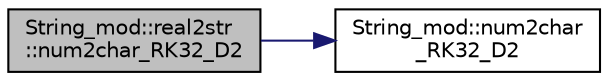 digraph "String_mod::real2str::num2char_RK32_D2"
{
 // LATEX_PDF_SIZE
  edge [fontname="Helvetica",fontsize="10",labelfontname="Helvetica",labelfontsize="10"];
  node [fontname="Helvetica",fontsize="10",shape=record];
  rankdir="LR";
  Node1 [label="String_mod::real2str\l::num2char_RK32_D2",height=0.2,width=0.4,color="black", fillcolor="grey75", style="filled", fontcolor="black",tooltip="Convert the input value to string, with the requested format, if provided."];
  Node1 -> Node2 [color="midnightblue",fontsize="10",style="solid",fontname="Helvetica"];
  Node2 [label="String_mod::num2char\l_RK32_D2",height=0.2,width=0.4,color="black", fillcolor="white", style="filled",URL="$namespaceString__mod.html#a2d1ddbb04956c4236b4797339e787050",tooltip="Convert the input value to string, with the requested format, if provided."];
}
